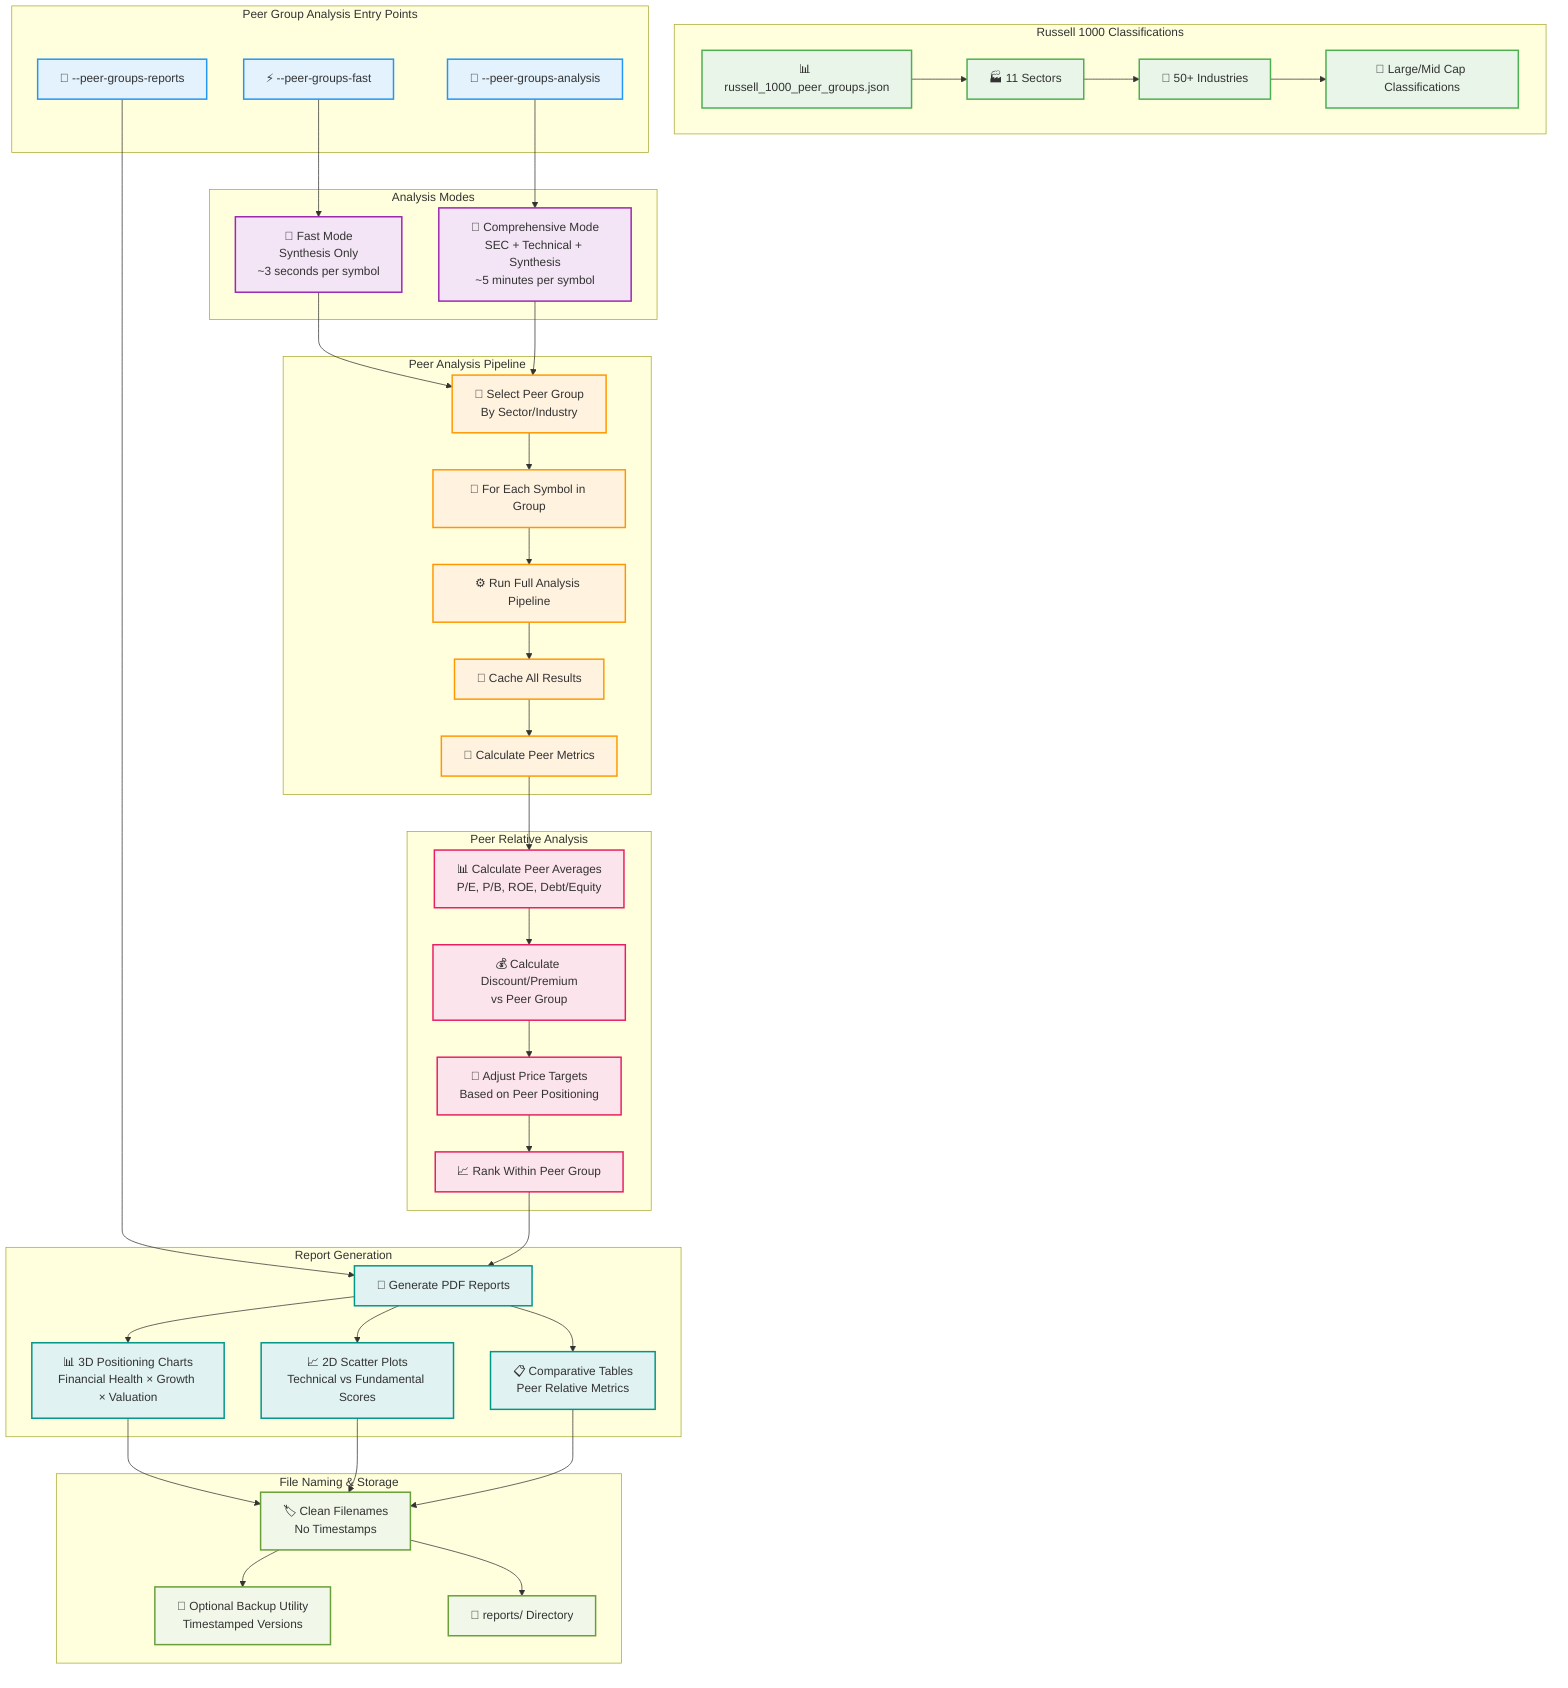graph TB
    subgraph "Russell 1000 Classifications"
        RUSSELL[📊 russell_1000_peer_groups.json]
        SECTORS[🏭 11 Sectors]
        INDUSTRIES[🏢 50+ Industries]
        COMPANIES[🏪 Large/Mid Cap Classifications]
    end
    
    subgraph "Peer Group Analysis Entry Points"
        CLI_FAST[⚡ --peer-groups-fast]
        CLI_COMP[🔬 --peer-groups-analysis]
        CLI_REPORTS[📄 --peer-groups-reports]
    end
    
    subgraph "Analysis Modes"
        FAST_MODE[🏃 Fast Mode<br/>Synthesis Only<br/>~3 seconds per symbol]
        COMP_MODE[🔬 Comprehensive Mode<br/>SEC + Technical + Synthesis<br/>~5 minutes per symbol]
    end
    
    subgraph "Peer Analysis Pipeline"
        PEER_SELECT[🎯 Select Peer Group<br/>By Sector/Industry]
        SYMBOL_LOOP[🔄 For Each Symbol in Group]
        FULL_PIPELINE[⚙️ Run Full Analysis Pipeline]
        CACHE_RESULTS[💾 Cache All Results]
        PEER_CALC[🧮 Calculate Peer Metrics]
    end
    
    subgraph "Peer Relative Analysis"
        AVG_CALC[📊 Calculate Peer Averages<br/>P/E, P/B, ROE, Debt/Equity]
        DISCOUNT_CALC[💰 Calculate Discount/Premium<br/>vs Peer Group]
        ADJ_TARGETS[🎯 Adjust Price Targets<br/>Based on Peer Positioning]
        RANKING[📈 Rank Within Peer Group]
    end
    
    subgraph "Report Generation"
        PDF_GEN[📄 Generate PDF Reports]
        CHARTS_3D[📊 3D Positioning Charts<br/>Financial Health × Growth × Valuation]
        CHARTS_2D[📈 2D Scatter Plots<br/>Technical vs Fundamental Scores]
        TABLES[📋 Comparative Tables<br/>Peer Relative Metrics]
    end
    
    subgraph "File Naming & Storage"
        CLEAN_NAMES[🏷️ Clean Filenames<br/>No Timestamps]
        BACKUP_UTIL[💾 Optional Backup Utility<br/>Timestamped Versions]
        REPORTS_DIR[📁 reports/ Directory]
    end
    
    %% Main flow connections
    RUSSELL --> SECTORS
    SECTORS --> INDUSTRIES
    INDUSTRIES --> COMPANIES
    
    CLI_FAST --> FAST_MODE
    CLI_COMP --> COMP_MODE
    CLI_REPORTS --> PDF_GEN
    
    FAST_MODE --> PEER_SELECT
    COMP_MODE --> PEER_SELECT
    
    PEER_SELECT --> SYMBOL_LOOP
    SYMBOL_LOOP --> FULL_PIPELINE
    FULL_PIPELINE --> CACHE_RESULTS
    CACHE_RESULTS --> PEER_CALC
    
    PEER_CALC --> AVG_CALC
    AVG_CALC --> DISCOUNT_CALC
    DISCOUNT_CALC --> ADJ_TARGETS
    ADJ_TARGETS --> RANKING
    
    RANKING --> PDF_GEN
    PDF_GEN --> CHARTS_3D
    PDF_GEN --> CHARTS_2D
    PDF_GEN --> TABLES
    
    CHARTS_3D --> CLEAN_NAMES
    CHARTS_2D --> CLEAN_NAMES
    TABLES --> CLEAN_NAMES
    
    CLEAN_NAMES --> REPORTS_DIR
    CLEAN_NAMES --> BACKUP_UTIL
    
    %% Styling
    classDef russell fill:#e8f5e8,stroke:#4caf50,stroke-width:2px
    classDef entry fill:#e3f2fd,stroke:#2196f3,stroke-width:2px
    classDef mode fill:#f3e5f5,stroke:#9c27b0,stroke-width:2px
    classDef pipeline fill:#fff3e0,stroke:#ff9800,stroke-width:2px
    classDef analysis fill:#fce4ec,stroke:#e91e63,stroke-width:2px
    classDef report fill:#e0f2f1,stroke:#009688,stroke-width:2px
    classDef storage fill:#f1f8e9,stroke:#689f38,stroke-width:2px
    
    class RUSSELL,SECTORS,INDUSTRIES,COMPANIES russell
    class CLI_FAST,CLI_COMP,CLI_REPORTS entry
    class FAST_MODE,COMP_MODE mode
    class PEER_SELECT,SYMBOL_LOOP,FULL_PIPELINE,CACHE_RESULTS,PEER_CALC pipeline
    class AVG_CALC,DISCOUNT_CALC,ADJ_TARGETS,RANKING analysis
    class PDF_GEN,CHARTS_3D,CHARTS_2D,TABLES report
    class CLEAN_NAMES,BACKUP_UTIL,REPORTS_DIR storage